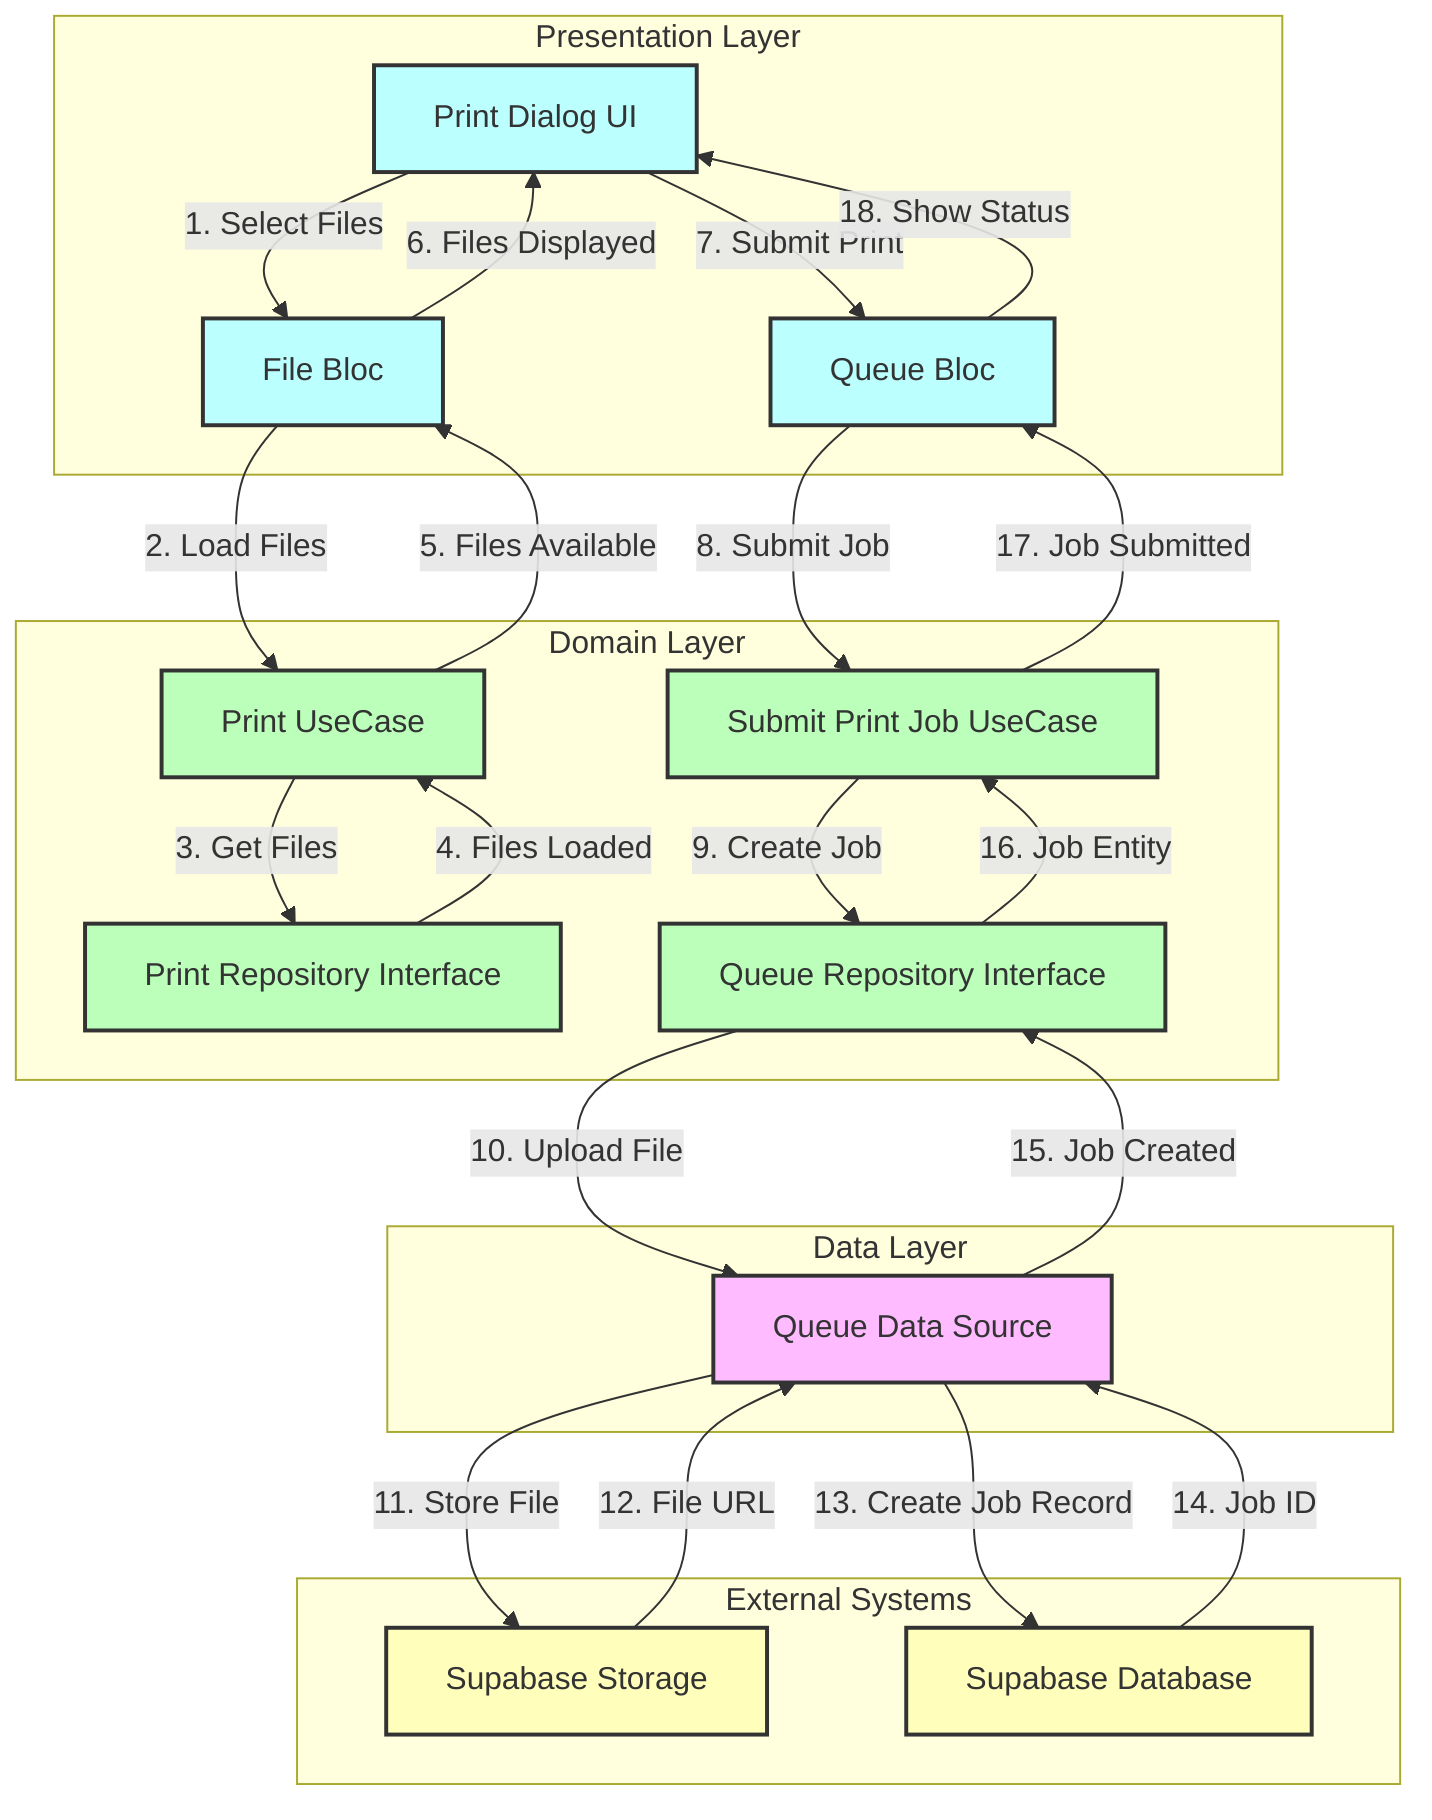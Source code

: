 flowchart TD
    %% Group components by architectural layers
    subgraph Presentation["Presentation Layer"]
        UI[Print Dialog UI]
        FB[File Bloc]
        QB[Queue Bloc]
    end
    
    subgraph Domain["Domain Layer"]
        PU[Print UseCase]
        SPJ[Submit Print Job UseCase]
        PR[Print Repository Interface]
        QR[Queue Repository Interface]
    end
    
    subgraph Data["Data Layer"]
        QDS[Queue Data Source]
    end
    
    subgraph External["External Systems"]
        SS[Supabase Storage]
        SD[Supabase Database]
    end
    
    %% File selection flow
    UI-->|1. Select Files|FB
    FB-->|2. Load Files|PU
    PU-->|3. Get Files|PR
    PR-->|4. Files Loaded|PU
    PU-->|5. Files Available|FB
    FB-->|6. Files Displayed|UI
    
    %% Print submission flow
    UI-->|7. Submit Print|QB
    QB-->|8. Submit Job|SPJ
    SPJ-->|9. Create Job|QR
    QR-->|10. Upload File|QDS
    QDS-->|11. Store File|SS
    SS-->|12. File URL|QDS
    QDS-->|13. Create Job Record|SD
    SD-->|14. Job ID|QDS
    QDS-->|15. Job Created|QR
    QR-->|16. Job Entity|SPJ
    SPJ-->|17. Job Submitted|QB
    QB-->|18. Show Status|UI
    
    %% Styling
    classDef presentation fill:#bff,stroke:#333,stroke-width:2px
    classDef domain fill:#bfb,stroke:#333,stroke-width:2px
    classDef data fill:#fbf,stroke:#333,stroke-width:2px
    classDef external fill:#ffb,stroke:#333,stroke-width:2px
    
    class UI,FB,QB presentation
    class PU,SPJ,PR,QR domain
    class QDS data
    class SS,SD external